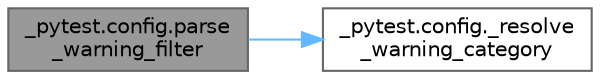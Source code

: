 digraph "_pytest.config.parse_warning_filter"
{
 // LATEX_PDF_SIZE
  bgcolor="transparent";
  edge [fontname=Helvetica,fontsize=10,labelfontname=Helvetica,labelfontsize=10];
  node [fontname=Helvetica,fontsize=10,shape=box,height=0.2,width=0.4];
  rankdir="LR";
  Node1 [id="Node000001",label="_pytest.config.parse\l_warning_filter",height=0.2,width=0.4,color="gray40", fillcolor="grey60", style="filled", fontcolor="black",tooltip=" "];
  Node1 -> Node2 [id="edge1_Node000001_Node000002",color="steelblue1",style="solid",tooltip=" "];
  Node2 [id="Node000002",label="_pytest.config._resolve\l_warning_category",height=0.2,width=0.4,color="grey40", fillcolor="white", style="filled",URL="$namespace__pytest_1_1config.html#a29a55eef5e15856f3d6edf27169f85b9",tooltip=" "];
}
